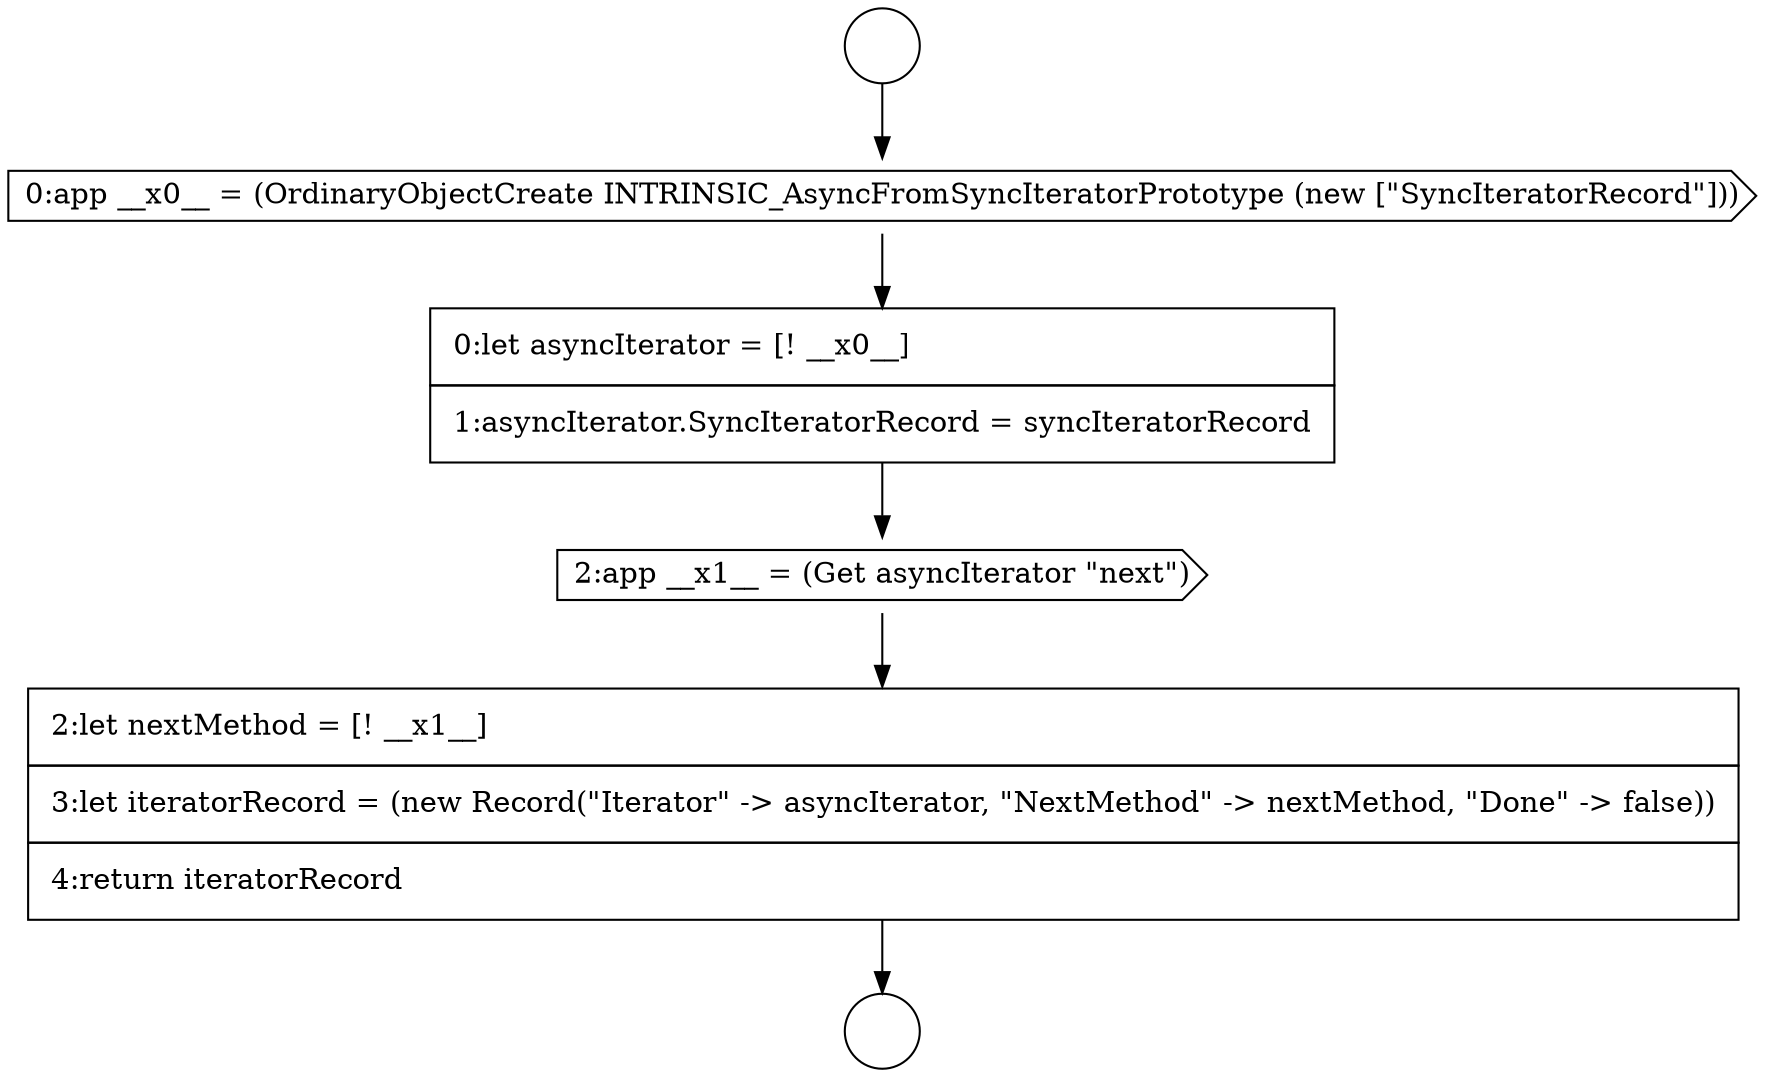 digraph {
  node18504 [shape=cds, label=<<font color="black">0:app __x0__ = (OrdinaryObjectCreate INTRINSIC_AsyncFromSyncIteratorPrototype (new [&quot;SyncIteratorRecord&quot;]))</font>> color="black" fillcolor="white" style=filled]
  node18507 [shape=none, margin=0, label=<<font color="black">
    <table border="0" cellborder="1" cellspacing="0" cellpadding="10">
      <tr><td align="left">2:let nextMethod = [! __x1__]</td></tr>
      <tr><td align="left">3:let iteratorRecord = (new Record(&quot;Iterator&quot; -&gt; asyncIterator, &quot;NextMethod&quot; -&gt; nextMethod, &quot;Done&quot; -&gt; false))</td></tr>
      <tr><td align="left">4:return iteratorRecord</td></tr>
    </table>
  </font>> color="black" fillcolor="white" style=filled]
  node18503 [shape=circle label=" " color="black" fillcolor="white" style=filled]
  node18502 [shape=circle label=" " color="black" fillcolor="white" style=filled]
  node18505 [shape=none, margin=0, label=<<font color="black">
    <table border="0" cellborder="1" cellspacing="0" cellpadding="10">
      <tr><td align="left">0:let asyncIterator = [! __x0__]</td></tr>
      <tr><td align="left">1:asyncIterator.SyncIteratorRecord = syncIteratorRecord</td></tr>
    </table>
  </font>> color="black" fillcolor="white" style=filled]
  node18506 [shape=cds, label=<<font color="black">2:app __x1__ = (Get asyncIterator &quot;next&quot;)</font>> color="black" fillcolor="white" style=filled]
  node18505 -> node18506 [ color="black"]
  node18502 -> node18504 [ color="black"]
  node18506 -> node18507 [ color="black"]
  node18504 -> node18505 [ color="black"]
  node18507 -> node18503 [ color="black"]
}

